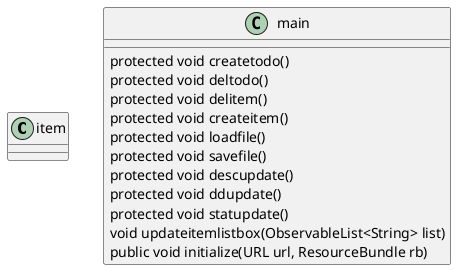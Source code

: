 @startuml
'https://plantuml.com/class-diagram

class item {
}
class main {
    protected void createtodo()
    protected void deltodo()
    protected void delitem()
    protected void createitem()
    protected void loadfile()
    protected void savefile()
    protected void descupdate()
    protected void ddupdate()
    protected void statupdate()
    void updateitemlistbox(ObservableList<String> list)
    public void initialize(URL url, ResourceBundle rb)
}

@enduml
